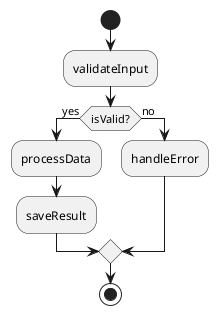 @startuml ActivityExample

start
:validateInput;
if (isValid?) then (yes)
  :processData;
  :saveResult;
else (no)
  :handleError;
endif
stop

@enduml